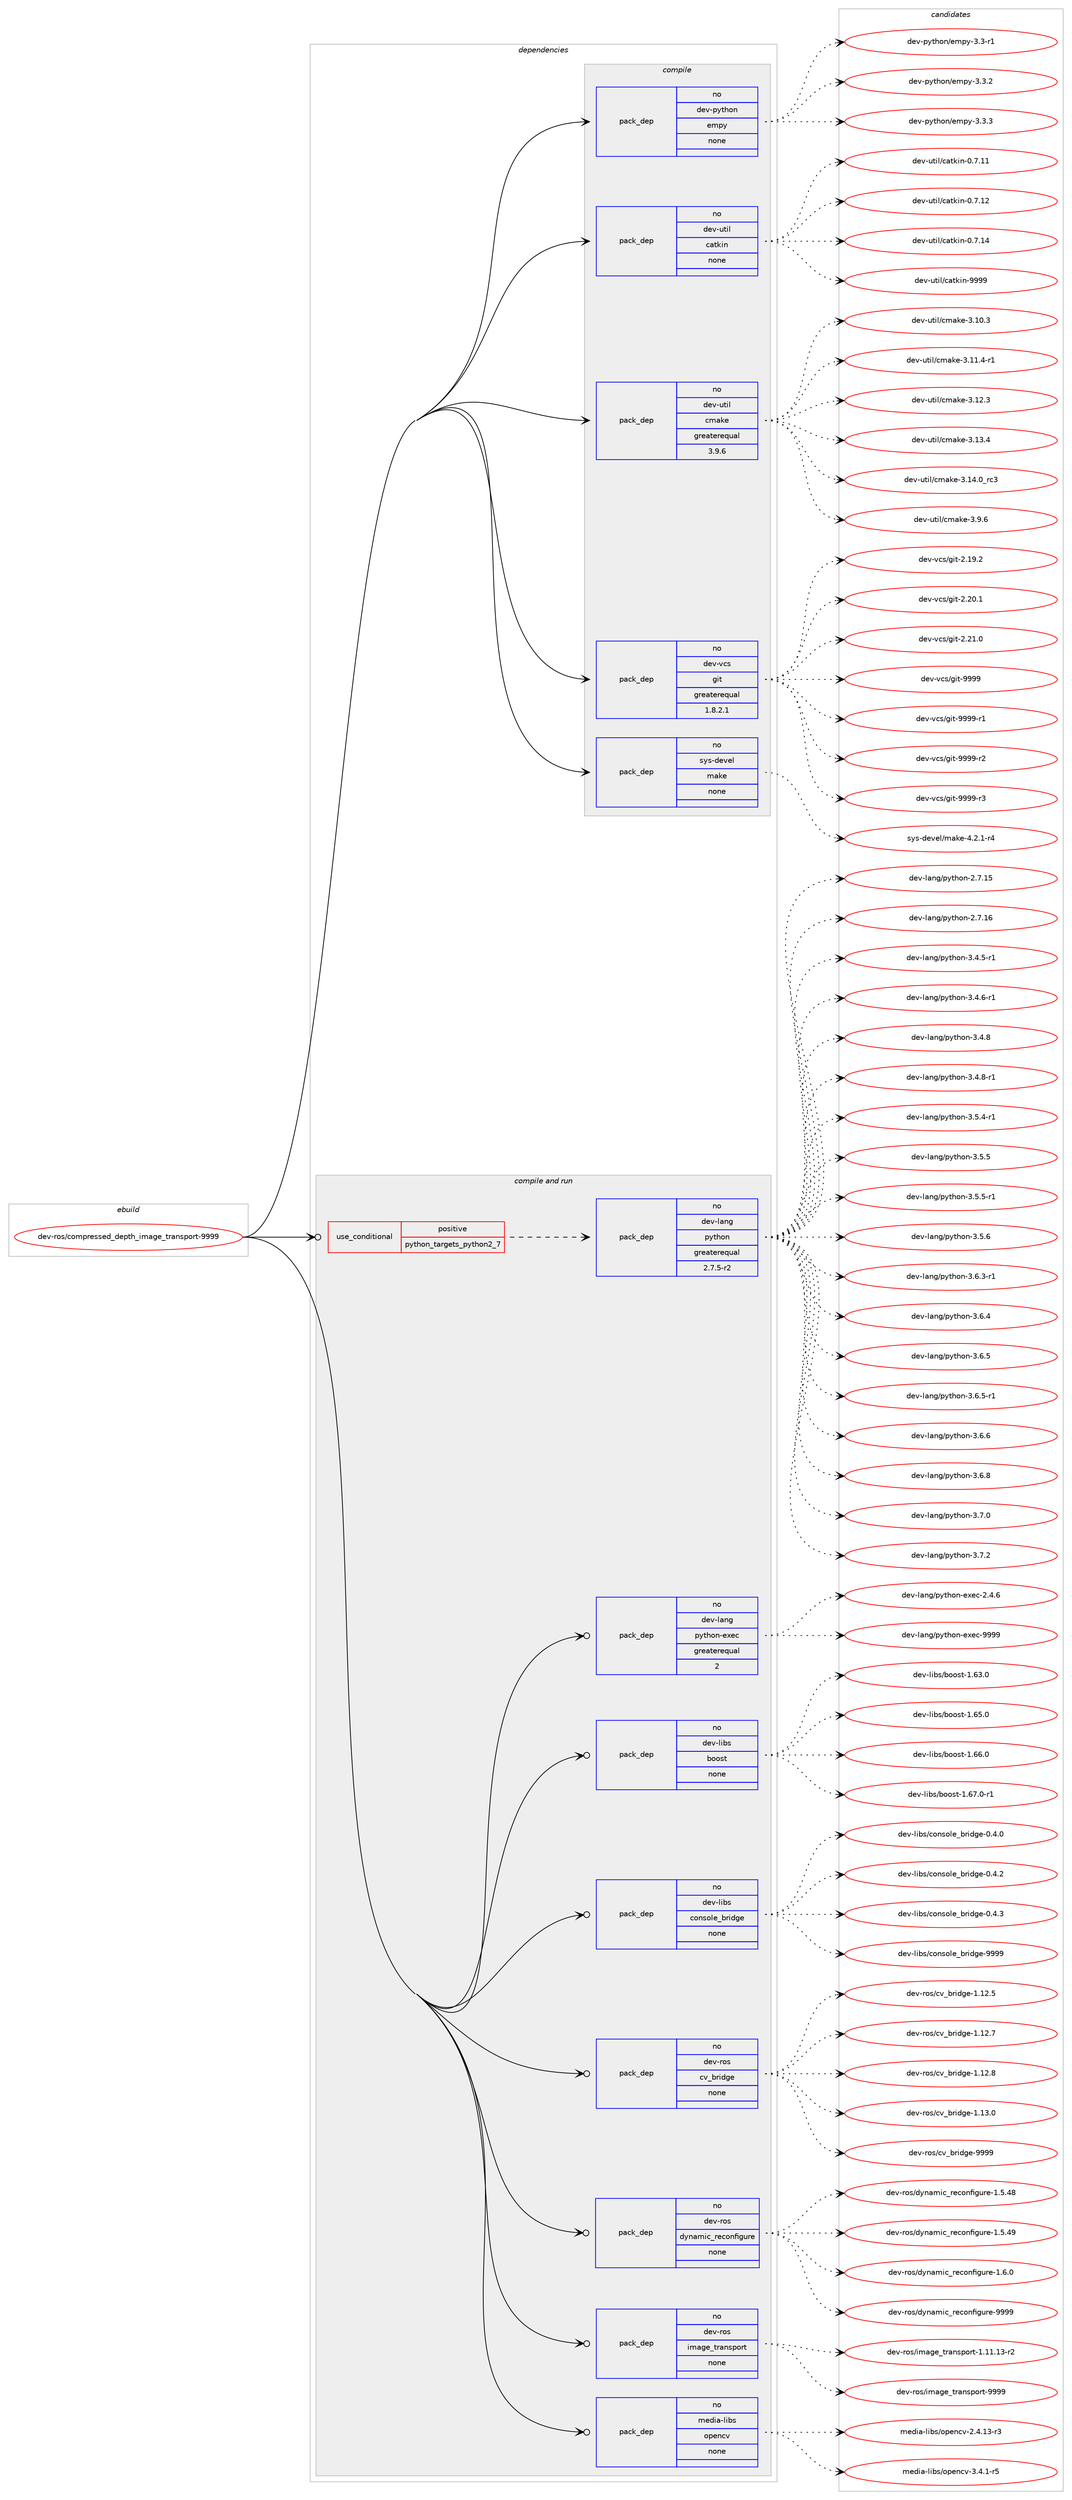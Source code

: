 digraph prolog {

# *************
# Graph options
# *************

newrank=true;
concentrate=true;
compound=true;
graph [rankdir=LR,fontname=Helvetica,fontsize=10,ranksep=1.5];#, ranksep=2.5, nodesep=0.2];
edge  [arrowhead=vee];
node  [fontname=Helvetica,fontsize=10];

# **********
# The ebuild
# **********

subgraph cluster_leftcol {
color=gray;
rank=same;
label=<<i>ebuild</i>>;
id [label="dev-ros/compressed_depth_image_transport-9999", color=red, width=4, href="../dev-ros/compressed_depth_image_transport-9999.svg"];
}

# ****************
# The dependencies
# ****************

subgraph cluster_midcol {
color=gray;
label=<<i>dependencies</i>>;
subgraph cluster_compile {
fillcolor="#eeeeee";
style=filled;
label=<<i>compile</i>>;
subgraph pack1041896 {
dependency1453373 [label=<<TABLE BORDER="0" CELLBORDER="1" CELLSPACING="0" CELLPADDING="4" WIDTH="220"><TR><TD ROWSPAN="6" CELLPADDING="30">pack_dep</TD></TR><TR><TD WIDTH="110">no</TD></TR><TR><TD>dev-python</TD></TR><TR><TD>empy</TD></TR><TR><TD>none</TD></TR><TR><TD></TD></TR></TABLE>>, shape=none, color=blue];
}
id:e -> dependency1453373:w [weight=20,style="solid",arrowhead="vee"];
subgraph pack1041897 {
dependency1453374 [label=<<TABLE BORDER="0" CELLBORDER="1" CELLSPACING="0" CELLPADDING="4" WIDTH="220"><TR><TD ROWSPAN="6" CELLPADDING="30">pack_dep</TD></TR><TR><TD WIDTH="110">no</TD></TR><TR><TD>dev-util</TD></TR><TR><TD>catkin</TD></TR><TR><TD>none</TD></TR><TR><TD></TD></TR></TABLE>>, shape=none, color=blue];
}
id:e -> dependency1453374:w [weight=20,style="solid",arrowhead="vee"];
subgraph pack1041898 {
dependency1453375 [label=<<TABLE BORDER="0" CELLBORDER="1" CELLSPACING="0" CELLPADDING="4" WIDTH="220"><TR><TD ROWSPAN="6" CELLPADDING="30">pack_dep</TD></TR><TR><TD WIDTH="110">no</TD></TR><TR><TD>dev-util</TD></TR><TR><TD>cmake</TD></TR><TR><TD>greaterequal</TD></TR><TR><TD>3.9.6</TD></TR></TABLE>>, shape=none, color=blue];
}
id:e -> dependency1453375:w [weight=20,style="solid",arrowhead="vee"];
subgraph pack1041899 {
dependency1453376 [label=<<TABLE BORDER="0" CELLBORDER="1" CELLSPACING="0" CELLPADDING="4" WIDTH="220"><TR><TD ROWSPAN="6" CELLPADDING="30">pack_dep</TD></TR><TR><TD WIDTH="110">no</TD></TR><TR><TD>dev-vcs</TD></TR><TR><TD>git</TD></TR><TR><TD>greaterequal</TD></TR><TR><TD>1.8.2.1</TD></TR></TABLE>>, shape=none, color=blue];
}
id:e -> dependency1453376:w [weight=20,style="solid",arrowhead="vee"];
subgraph pack1041900 {
dependency1453377 [label=<<TABLE BORDER="0" CELLBORDER="1" CELLSPACING="0" CELLPADDING="4" WIDTH="220"><TR><TD ROWSPAN="6" CELLPADDING="30">pack_dep</TD></TR><TR><TD WIDTH="110">no</TD></TR><TR><TD>sys-devel</TD></TR><TR><TD>make</TD></TR><TR><TD>none</TD></TR><TR><TD></TD></TR></TABLE>>, shape=none, color=blue];
}
id:e -> dependency1453377:w [weight=20,style="solid",arrowhead="vee"];
}
subgraph cluster_compileandrun {
fillcolor="#eeeeee";
style=filled;
label=<<i>compile and run</i>>;
subgraph cond388087 {
dependency1453378 [label=<<TABLE BORDER="0" CELLBORDER="1" CELLSPACING="0" CELLPADDING="4"><TR><TD ROWSPAN="3" CELLPADDING="10">use_conditional</TD></TR><TR><TD>positive</TD></TR><TR><TD>python_targets_python2_7</TD></TR></TABLE>>, shape=none, color=red];
subgraph pack1041901 {
dependency1453379 [label=<<TABLE BORDER="0" CELLBORDER="1" CELLSPACING="0" CELLPADDING="4" WIDTH="220"><TR><TD ROWSPAN="6" CELLPADDING="30">pack_dep</TD></TR><TR><TD WIDTH="110">no</TD></TR><TR><TD>dev-lang</TD></TR><TR><TD>python</TD></TR><TR><TD>greaterequal</TD></TR><TR><TD>2.7.5-r2</TD></TR></TABLE>>, shape=none, color=blue];
}
dependency1453378:e -> dependency1453379:w [weight=20,style="dashed",arrowhead="vee"];
}
id:e -> dependency1453378:w [weight=20,style="solid",arrowhead="odotvee"];
subgraph pack1041902 {
dependency1453380 [label=<<TABLE BORDER="0" CELLBORDER="1" CELLSPACING="0" CELLPADDING="4" WIDTH="220"><TR><TD ROWSPAN="6" CELLPADDING="30">pack_dep</TD></TR><TR><TD WIDTH="110">no</TD></TR><TR><TD>dev-lang</TD></TR><TR><TD>python-exec</TD></TR><TR><TD>greaterequal</TD></TR><TR><TD>2</TD></TR></TABLE>>, shape=none, color=blue];
}
id:e -> dependency1453380:w [weight=20,style="solid",arrowhead="odotvee"];
subgraph pack1041903 {
dependency1453381 [label=<<TABLE BORDER="0" CELLBORDER="1" CELLSPACING="0" CELLPADDING="4" WIDTH="220"><TR><TD ROWSPAN="6" CELLPADDING="30">pack_dep</TD></TR><TR><TD WIDTH="110">no</TD></TR><TR><TD>dev-libs</TD></TR><TR><TD>boost</TD></TR><TR><TD>none</TD></TR><TR><TD></TD></TR></TABLE>>, shape=none, color=blue];
}
id:e -> dependency1453381:w [weight=20,style="solid",arrowhead="odotvee"];
subgraph pack1041904 {
dependency1453382 [label=<<TABLE BORDER="0" CELLBORDER="1" CELLSPACING="0" CELLPADDING="4" WIDTH="220"><TR><TD ROWSPAN="6" CELLPADDING="30">pack_dep</TD></TR><TR><TD WIDTH="110">no</TD></TR><TR><TD>dev-libs</TD></TR><TR><TD>console_bridge</TD></TR><TR><TD>none</TD></TR><TR><TD></TD></TR></TABLE>>, shape=none, color=blue];
}
id:e -> dependency1453382:w [weight=20,style="solid",arrowhead="odotvee"];
subgraph pack1041905 {
dependency1453383 [label=<<TABLE BORDER="0" CELLBORDER="1" CELLSPACING="0" CELLPADDING="4" WIDTH="220"><TR><TD ROWSPAN="6" CELLPADDING="30">pack_dep</TD></TR><TR><TD WIDTH="110">no</TD></TR><TR><TD>dev-ros</TD></TR><TR><TD>cv_bridge</TD></TR><TR><TD>none</TD></TR><TR><TD></TD></TR></TABLE>>, shape=none, color=blue];
}
id:e -> dependency1453383:w [weight=20,style="solid",arrowhead="odotvee"];
subgraph pack1041906 {
dependency1453384 [label=<<TABLE BORDER="0" CELLBORDER="1" CELLSPACING="0" CELLPADDING="4" WIDTH="220"><TR><TD ROWSPAN="6" CELLPADDING="30">pack_dep</TD></TR><TR><TD WIDTH="110">no</TD></TR><TR><TD>dev-ros</TD></TR><TR><TD>dynamic_reconfigure</TD></TR><TR><TD>none</TD></TR><TR><TD></TD></TR></TABLE>>, shape=none, color=blue];
}
id:e -> dependency1453384:w [weight=20,style="solid",arrowhead="odotvee"];
subgraph pack1041907 {
dependency1453385 [label=<<TABLE BORDER="0" CELLBORDER="1" CELLSPACING="0" CELLPADDING="4" WIDTH="220"><TR><TD ROWSPAN="6" CELLPADDING="30">pack_dep</TD></TR><TR><TD WIDTH="110">no</TD></TR><TR><TD>dev-ros</TD></TR><TR><TD>image_transport</TD></TR><TR><TD>none</TD></TR><TR><TD></TD></TR></TABLE>>, shape=none, color=blue];
}
id:e -> dependency1453385:w [weight=20,style="solid",arrowhead="odotvee"];
subgraph pack1041908 {
dependency1453386 [label=<<TABLE BORDER="0" CELLBORDER="1" CELLSPACING="0" CELLPADDING="4" WIDTH="220"><TR><TD ROWSPAN="6" CELLPADDING="30">pack_dep</TD></TR><TR><TD WIDTH="110">no</TD></TR><TR><TD>media-libs</TD></TR><TR><TD>opencv</TD></TR><TR><TD>none</TD></TR><TR><TD></TD></TR></TABLE>>, shape=none, color=blue];
}
id:e -> dependency1453386:w [weight=20,style="solid",arrowhead="odotvee"];
}
subgraph cluster_run {
fillcolor="#eeeeee";
style=filled;
label=<<i>run</i>>;
}
}

# **************
# The candidates
# **************

subgraph cluster_choices {
rank=same;
color=gray;
label=<<i>candidates</i>>;

subgraph choice1041896 {
color=black;
nodesep=1;
choice1001011184511212111610411111047101109112121455146514511449 [label="dev-python/empy-3.3-r1", color=red, width=4,href="../dev-python/empy-3.3-r1.svg"];
choice1001011184511212111610411111047101109112121455146514650 [label="dev-python/empy-3.3.2", color=red, width=4,href="../dev-python/empy-3.3.2.svg"];
choice1001011184511212111610411111047101109112121455146514651 [label="dev-python/empy-3.3.3", color=red, width=4,href="../dev-python/empy-3.3.3.svg"];
dependency1453373:e -> choice1001011184511212111610411111047101109112121455146514511449:w [style=dotted,weight="100"];
dependency1453373:e -> choice1001011184511212111610411111047101109112121455146514650:w [style=dotted,weight="100"];
dependency1453373:e -> choice1001011184511212111610411111047101109112121455146514651:w [style=dotted,weight="100"];
}
subgraph choice1041897 {
color=black;
nodesep=1;
choice1001011184511711610510847999711610710511045484655464949 [label="dev-util/catkin-0.7.11", color=red, width=4,href="../dev-util/catkin-0.7.11.svg"];
choice1001011184511711610510847999711610710511045484655464950 [label="dev-util/catkin-0.7.12", color=red, width=4,href="../dev-util/catkin-0.7.12.svg"];
choice1001011184511711610510847999711610710511045484655464952 [label="dev-util/catkin-0.7.14", color=red, width=4,href="../dev-util/catkin-0.7.14.svg"];
choice100101118451171161051084799971161071051104557575757 [label="dev-util/catkin-9999", color=red, width=4,href="../dev-util/catkin-9999.svg"];
dependency1453374:e -> choice1001011184511711610510847999711610710511045484655464949:w [style=dotted,weight="100"];
dependency1453374:e -> choice1001011184511711610510847999711610710511045484655464950:w [style=dotted,weight="100"];
dependency1453374:e -> choice1001011184511711610510847999711610710511045484655464952:w [style=dotted,weight="100"];
dependency1453374:e -> choice100101118451171161051084799971161071051104557575757:w [style=dotted,weight="100"];
}
subgraph choice1041898 {
color=black;
nodesep=1;
choice1001011184511711610510847991099710710145514649484651 [label="dev-util/cmake-3.10.3", color=red, width=4,href="../dev-util/cmake-3.10.3.svg"];
choice10010111845117116105108479910997107101455146494946524511449 [label="dev-util/cmake-3.11.4-r1", color=red, width=4,href="../dev-util/cmake-3.11.4-r1.svg"];
choice1001011184511711610510847991099710710145514649504651 [label="dev-util/cmake-3.12.3", color=red, width=4,href="../dev-util/cmake-3.12.3.svg"];
choice1001011184511711610510847991099710710145514649514652 [label="dev-util/cmake-3.13.4", color=red, width=4,href="../dev-util/cmake-3.13.4.svg"];
choice1001011184511711610510847991099710710145514649524648951149951 [label="dev-util/cmake-3.14.0_rc3", color=red, width=4,href="../dev-util/cmake-3.14.0_rc3.svg"];
choice10010111845117116105108479910997107101455146574654 [label="dev-util/cmake-3.9.6", color=red, width=4,href="../dev-util/cmake-3.9.6.svg"];
dependency1453375:e -> choice1001011184511711610510847991099710710145514649484651:w [style=dotted,weight="100"];
dependency1453375:e -> choice10010111845117116105108479910997107101455146494946524511449:w [style=dotted,weight="100"];
dependency1453375:e -> choice1001011184511711610510847991099710710145514649504651:w [style=dotted,weight="100"];
dependency1453375:e -> choice1001011184511711610510847991099710710145514649514652:w [style=dotted,weight="100"];
dependency1453375:e -> choice1001011184511711610510847991099710710145514649524648951149951:w [style=dotted,weight="100"];
dependency1453375:e -> choice10010111845117116105108479910997107101455146574654:w [style=dotted,weight="100"];
}
subgraph choice1041899 {
color=black;
nodesep=1;
choice10010111845118991154710310511645504649574650 [label="dev-vcs/git-2.19.2", color=red, width=4,href="../dev-vcs/git-2.19.2.svg"];
choice10010111845118991154710310511645504650484649 [label="dev-vcs/git-2.20.1", color=red, width=4,href="../dev-vcs/git-2.20.1.svg"];
choice10010111845118991154710310511645504650494648 [label="dev-vcs/git-2.21.0", color=red, width=4,href="../dev-vcs/git-2.21.0.svg"];
choice1001011184511899115471031051164557575757 [label="dev-vcs/git-9999", color=red, width=4,href="../dev-vcs/git-9999.svg"];
choice10010111845118991154710310511645575757574511449 [label="dev-vcs/git-9999-r1", color=red, width=4,href="../dev-vcs/git-9999-r1.svg"];
choice10010111845118991154710310511645575757574511450 [label="dev-vcs/git-9999-r2", color=red, width=4,href="../dev-vcs/git-9999-r2.svg"];
choice10010111845118991154710310511645575757574511451 [label="dev-vcs/git-9999-r3", color=red, width=4,href="../dev-vcs/git-9999-r3.svg"];
dependency1453376:e -> choice10010111845118991154710310511645504649574650:w [style=dotted,weight="100"];
dependency1453376:e -> choice10010111845118991154710310511645504650484649:w [style=dotted,weight="100"];
dependency1453376:e -> choice10010111845118991154710310511645504650494648:w [style=dotted,weight="100"];
dependency1453376:e -> choice1001011184511899115471031051164557575757:w [style=dotted,weight="100"];
dependency1453376:e -> choice10010111845118991154710310511645575757574511449:w [style=dotted,weight="100"];
dependency1453376:e -> choice10010111845118991154710310511645575757574511450:w [style=dotted,weight="100"];
dependency1453376:e -> choice10010111845118991154710310511645575757574511451:w [style=dotted,weight="100"];
}
subgraph choice1041900 {
color=black;
nodesep=1;
choice1151211154510010111810110847109971071014552465046494511452 [label="sys-devel/make-4.2.1-r4", color=red, width=4,href="../sys-devel/make-4.2.1-r4.svg"];
dependency1453377:e -> choice1151211154510010111810110847109971071014552465046494511452:w [style=dotted,weight="100"];
}
subgraph choice1041901 {
color=black;
nodesep=1;
choice10010111845108971101034711212111610411111045504655464953 [label="dev-lang/python-2.7.15", color=red, width=4,href="../dev-lang/python-2.7.15.svg"];
choice10010111845108971101034711212111610411111045504655464954 [label="dev-lang/python-2.7.16", color=red, width=4,href="../dev-lang/python-2.7.16.svg"];
choice1001011184510897110103471121211161041111104551465246534511449 [label="dev-lang/python-3.4.5-r1", color=red, width=4,href="../dev-lang/python-3.4.5-r1.svg"];
choice1001011184510897110103471121211161041111104551465246544511449 [label="dev-lang/python-3.4.6-r1", color=red, width=4,href="../dev-lang/python-3.4.6-r1.svg"];
choice100101118451089711010347112121116104111110455146524656 [label="dev-lang/python-3.4.8", color=red, width=4,href="../dev-lang/python-3.4.8.svg"];
choice1001011184510897110103471121211161041111104551465246564511449 [label="dev-lang/python-3.4.8-r1", color=red, width=4,href="../dev-lang/python-3.4.8-r1.svg"];
choice1001011184510897110103471121211161041111104551465346524511449 [label="dev-lang/python-3.5.4-r1", color=red, width=4,href="../dev-lang/python-3.5.4-r1.svg"];
choice100101118451089711010347112121116104111110455146534653 [label="dev-lang/python-3.5.5", color=red, width=4,href="../dev-lang/python-3.5.5.svg"];
choice1001011184510897110103471121211161041111104551465346534511449 [label="dev-lang/python-3.5.5-r1", color=red, width=4,href="../dev-lang/python-3.5.5-r1.svg"];
choice100101118451089711010347112121116104111110455146534654 [label="dev-lang/python-3.5.6", color=red, width=4,href="../dev-lang/python-3.5.6.svg"];
choice1001011184510897110103471121211161041111104551465446514511449 [label="dev-lang/python-3.6.3-r1", color=red, width=4,href="../dev-lang/python-3.6.3-r1.svg"];
choice100101118451089711010347112121116104111110455146544652 [label="dev-lang/python-3.6.4", color=red, width=4,href="../dev-lang/python-3.6.4.svg"];
choice100101118451089711010347112121116104111110455146544653 [label="dev-lang/python-3.6.5", color=red, width=4,href="../dev-lang/python-3.6.5.svg"];
choice1001011184510897110103471121211161041111104551465446534511449 [label="dev-lang/python-3.6.5-r1", color=red, width=4,href="../dev-lang/python-3.6.5-r1.svg"];
choice100101118451089711010347112121116104111110455146544654 [label="dev-lang/python-3.6.6", color=red, width=4,href="../dev-lang/python-3.6.6.svg"];
choice100101118451089711010347112121116104111110455146544656 [label="dev-lang/python-3.6.8", color=red, width=4,href="../dev-lang/python-3.6.8.svg"];
choice100101118451089711010347112121116104111110455146554648 [label="dev-lang/python-3.7.0", color=red, width=4,href="../dev-lang/python-3.7.0.svg"];
choice100101118451089711010347112121116104111110455146554650 [label="dev-lang/python-3.7.2", color=red, width=4,href="../dev-lang/python-3.7.2.svg"];
dependency1453379:e -> choice10010111845108971101034711212111610411111045504655464953:w [style=dotted,weight="100"];
dependency1453379:e -> choice10010111845108971101034711212111610411111045504655464954:w [style=dotted,weight="100"];
dependency1453379:e -> choice1001011184510897110103471121211161041111104551465246534511449:w [style=dotted,weight="100"];
dependency1453379:e -> choice1001011184510897110103471121211161041111104551465246544511449:w [style=dotted,weight="100"];
dependency1453379:e -> choice100101118451089711010347112121116104111110455146524656:w [style=dotted,weight="100"];
dependency1453379:e -> choice1001011184510897110103471121211161041111104551465246564511449:w [style=dotted,weight="100"];
dependency1453379:e -> choice1001011184510897110103471121211161041111104551465346524511449:w [style=dotted,weight="100"];
dependency1453379:e -> choice100101118451089711010347112121116104111110455146534653:w [style=dotted,weight="100"];
dependency1453379:e -> choice1001011184510897110103471121211161041111104551465346534511449:w [style=dotted,weight="100"];
dependency1453379:e -> choice100101118451089711010347112121116104111110455146534654:w [style=dotted,weight="100"];
dependency1453379:e -> choice1001011184510897110103471121211161041111104551465446514511449:w [style=dotted,weight="100"];
dependency1453379:e -> choice100101118451089711010347112121116104111110455146544652:w [style=dotted,weight="100"];
dependency1453379:e -> choice100101118451089711010347112121116104111110455146544653:w [style=dotted,weight="100"];
dependency1453379:e -> choice1001011184510897110103471121211161041111104551465446534511449:w [style=dotted,weight="100"];
dependency1453379:e -> choice100101118451089711010347112121116104111110455146544654:w [style=dotted,weight="100"];
dependency1453379:e -> choice100101118451089711010347112121116104111110455146544656:w [style=dotted,weight="100"];
dependency1453379:e -> choice100101118451089711010347112121116104111110455146554648:w [style=dotted,weight="100"];
dependency1453379:e -> choice100101118451089711010347112121116104111110455146554650:w [style=dotted,weight="100"];
}
subgraph choice1041902 {
color=black;
nodesep=1;
choice1001011184510897110103471121211161041111104510112010199455046524654 [label="dev-lang/python-exec-2.4.6", color=red, width=4,href="../dev-lang/python-exec-2.4.6.svg"];
choice10010111845108971101034711212111610411111045101120101994557575757 [label="dev-lang/python-exec-9999", color=red, width=4,href="../dev-lang/python-exec-9999.svg"];
dependency1453380:e -> choice1001011184510897110103471121211161041111104510112010199455046524654:w [style=dotted,weight="100"];
dependency1453380:e -> choice10010111845108971101034711212111610411111045101120101994557575757:w [style=dotted,weight="100"];
}
subgraph choice1041903 {
color=black;
nodesep=1;
choice1001011184510810598115479811111111511645494654514648 [label="dev-libs/boost-1.63.0", color=red, width=4,href="../dev-libs/boost-1.63.0.svg"];
choice1001011184510810598115479811111111511645494654534648 [label="dev-libs/boost-1.65.0", color=red, width=4,href="../dev-libs/boost-1.65.0.svg"];
choice1001011184510810598115479811111111511645494654544648 [label="dev-libs/boost-1.66.0", color=red, width=4,href="../dev-libs/boost-1.66.0.svg"];
choice10010111845108105981154798111111115116454946545546484511449 [label="dev-libs/boost-1.67.0-r1", color=red, width=4,href="../dev-libs/boost-1.67.0-r1.svg"];
dependency1453381:e -> choice1001011184510810598115479811111111511645494654514648:w [style=dotted,weight="100"];
dependency1453381:e -> choice1001011184510810598115479811111111511645494654534648:w [style=dotted,weight="100"];
dependency1453381:e -> choice1001011184510810598115479811111111511645494654544648:w [style=dotted,weight="100"];
dependency1453381:e -> choice10010111845108105981154798111111115116454946545546484511449:w [style=dotted,weight="100"];
}
subgraph choice1041904 {
color=black;
nodesep=1;
choice100101118451081059811547991111101151111081019598114105100103101454846524648 [label="dev-libs/console_bridge-0.4.0", color=red, width=4,href="../dev-libs/console_bridge-0.4.0.svg"];
choice100101118451081059811547991111101151111081019598114105100103101454846524650 [label="dev-libs/console_bridge-0.4.2", color=red, width=4,href="../dev-libs/console_bridge-0.4.2.svg"];
choice100101118451081059811547991111101151111081019598114105100103101454846524651 [label="dev-libs/console_bridge-0.4.3", color=red, width=4,href="../dev-libs/console_bridge-0.4.3.svg"];
choice1001011184510810598115479911111011511110810195981141051001031014557575757 [label="dev-libs/console_bridge-9999", color=red, width=4,href="../dev-libs/console_bridge-9999.svg"];
dependency1453382:e -> choice100101118451081059811547991111101151111081019598114105100103101454846524648:w [style=dotted,weight="100"];
dependency1453382:e -> choice100101118451081059811547991111101151111081019598114105100103101454846524650:w [style=dotted,weight="100"];
dependency1453382:e -> choice100101118451081059811547991111101151111081019598114105100103101454846524651:w [style=dotted,weight="100"];
dependency1453382:e -> choice1001011184510810598115479911111011511110810195981141051001031014557575757:w [style=dotted,weight="100"];
}
subgraph choice1041905 {
color=black;
nodesep=1;
choice100101118451141111154799118959811410510010310145494649504653 [label="dev-ros/cv_bridge-1.12.5", color=red, width=4,href="../dev-ros/cv_bridge-1.12.5.svg"];
choice100101118451141111154799118959811410510010310145494649504655 [label="dev-ros/cv_bridge-1.12.7", color=red, width=4,href="../dev-ros/cv_bridge-1.12.7.svg"];
choice100101118451141111154799118959811410510010310145494649504656 [label="dev-ros/cv_bridge-1.12.8", color=red, width=4,href="../dev-ros/cv_bridge-1.12.8.svg"];
choice100101118451141111154799118959811410510010310145494649514648 [label="dev-ros/cv_bridge-1.13.0", color=red, width=4,href="../dev-ros/cv_bridge-1.13.0.svg"];
choice10010111845114111115479911895981141051001031014557575757 [label="dev-ros/cv_bridge-9999", color=red, width=4,href="../dev-ros/cv_bridge-9999.svg"];
dependency1453383:e -> choice100101118451141111154799118959811410510010310145494649504653:w [style=dotted,weight="100"];
dependency1453383:e -> choice100101118451141111154799118959811410510010310145494649504655:w [style=dotted,weight="100"];
dependency1453383:e -> choice100101118451141111154799118959811410510010310145494649504656:w [style=dotted,weight="100"];
dependency1453383:e -> choice100101118451141111154799118959811410510010310145494649514648:w [style=dotted,weight="100"];
dependency1453383:e -> choice10010111845114111115479911895981141051001031014557575757:w [style=dotted,weight="100"];
}
subgraph choice1041906 {
color=black;
nodesep=1;
choice10010111845114111115471001211109710910599951141019911111010210510311711410145494653465256 [label="dev-ros/dynamic_reconfigure-1.5.48", color=red, width=4,href="../dev-ros/dynamic_reconfigure-1.5.48.svg"];
choice10010111845114111115471001211109710910599951141019911111010210510311711410145494653465257 [label="dev-ros/dynamic_reconfigure-1.5.49", color=red, width=4,href="../dev-ros/dynamic_reconfigure-1.5.49.svg"];
choice100101118451141111154710012111097109105999511410199111110102105103117114101454946544648 [label="dev-ros/dynamic_reconfigure-1.6.0", color=red, width=4,href="../dev-ros/dynamic_reconfigure-1.6.0.svg"];
choice1001011184511411111547100121110971091059995114101991111101021051031171141014557575757 [label="dev-ros/dynamic_reconfigure-9999", color=red, width=4,href="../dev-ros/dynamic_reconfigure-9999.svg"];
dependency1453384:e -> choice10010111845114111115471001211109710910599951141019911111010210510311711410145494653465256:w [style=dotted,weight="100"];
dependency1453384:e -> choice10010111845114111115471001211109710910599951141019911111010210510311711410145494653465257:w [style=dotted,weight="100"];
dependency1453384:e -> choice100101118451141111154710012111097109105999511410199111110102105103117114101454946544648:w [style=dotted,weight="100"];
dependency1453384:e -> choice1001011184511411111547100121110971091059995114101991111101021051031171141014557575757:w [style=dotted,weight="100"];
}
subgraph choice1041907 {
color=black;
nodesep=1;
choice100101118451141111154710510997103101951161149711011511211111411645494649494649514511450 [label="dev-ros/image_transport-1.11.13-r2", color=red, width=4,href="../dev-ros/image_transport-1.11.13-r2.svg"];
choice10010111845114111115471051099710310195116114971101151121111141164557575757 [label="dev-ros/image_transport-9999", color=red, width=4,href="../dev-ros/image_transport-9999.svg"];
dependency1453385:e -> choice100101118451141111154710510997103101951161149711011511211111411645494649494649514511450:w [style=dotted,weight="100"];
dependency1453385:e -> choice10010111845114111115471051099710310195116114971101151121111141164557575757:w [style=dotted,weight="100"];
}
subgraph choice1041908 {
color=black;
nodesep=1;
choice1091011001059745108105981154711111210111099118455046524649514511451 [label="media-libs/opencv-2.4.13-r3", color=red, width=4,href="../media-libs/opencv-2.4.13-r3.svg"];
choice10910110010597451081059811547111112101110991184551465246494511453 [label="media-libs/opencv-3.4.1-r5", color=red, width=4,href="../media-libs/opencv-3.4.1-r5.svg"];
dependency1453386:e -> choice1091011001059745108105981154711111210111099118455046524649514511451:w [style=dotted,weight="100"];
dependency1453386:e -> choice10910110010597451081059811547111112101110991184551465246494511453:w [style=dotted,weight="100"];
}
}

}
